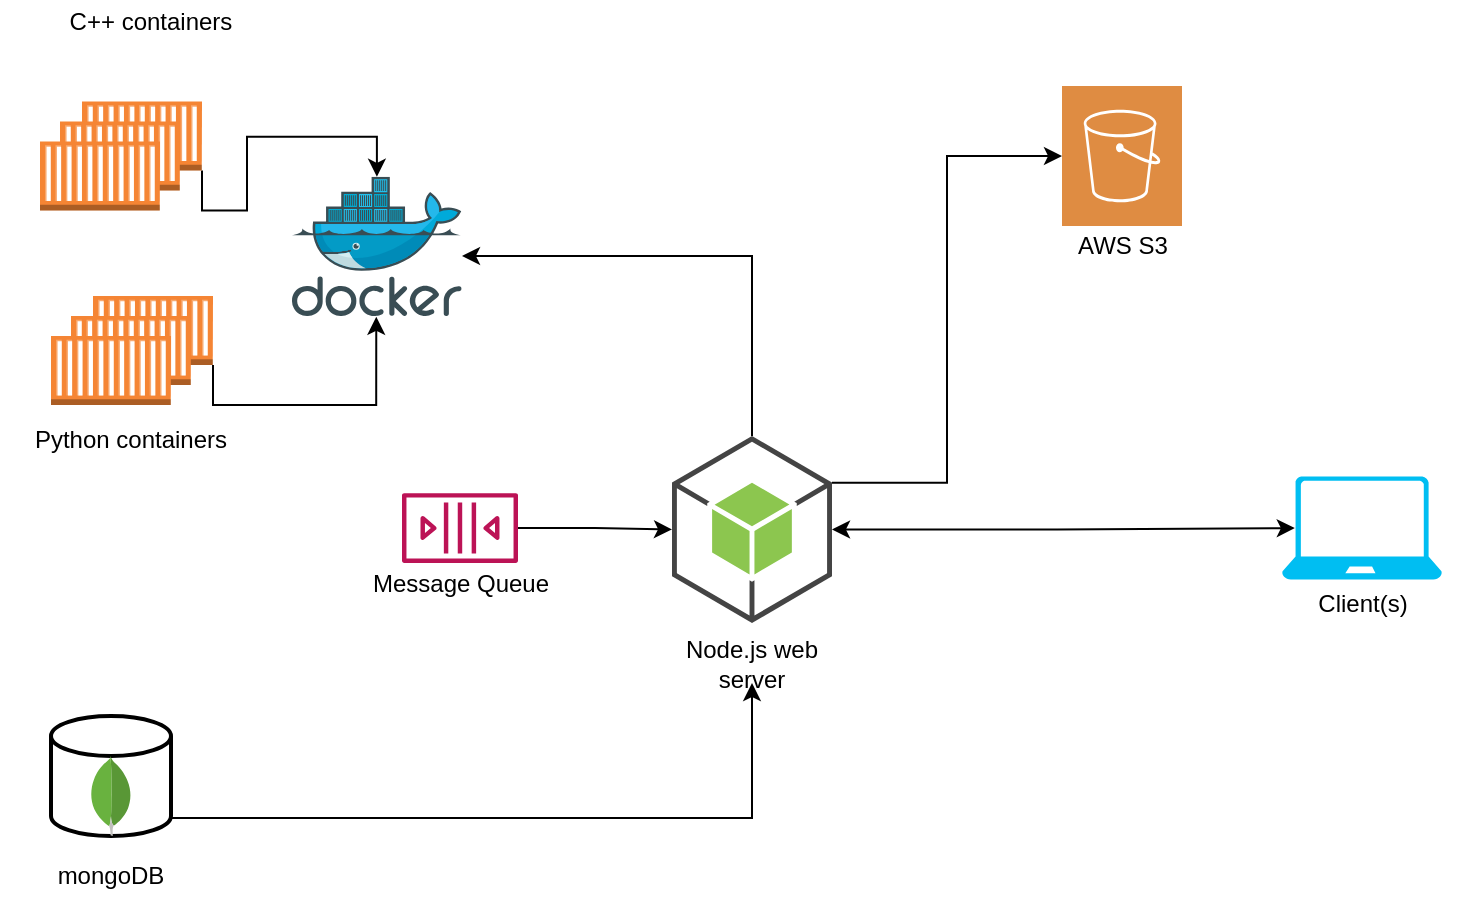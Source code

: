 <mxfile version="14.9.8" type="device"><diagram id="x5cSOFsko-nGKsfiP68E" name="Page-1"><mxGraphModel dx="1240" dy="711" grid="1" gridSize="10" guides="1" tooltips="1" connect="1" arrows="1" fold="1" page="1" pageScale="1" pageWidth="827" pageHeight="1169" math="0" shadow="0"><root><mxCell id="0"/><mxCell id="1" parent="0"/><mxCell id="LyCfUYQ2TqVl-GMdpwWU-32" style="edgeStyle=orthogonalEdgeStyle;rounded=0;orthogonalLoop=1;jettySize=auto;html=1;exitX=0.5;exitY=0;exitDx=0;exitDy=0;exitPerimeter=0;entryX=1.002;entryY=0.569;entryDx=0;entryDy=0;entryPerimeter=0;" edge="1" parent="1" source="LyCfUYQ2TqVl-GMdpwWU-1" target="LyCfUYQ2TqVl-GMdpwWU-5"><mxGeometry relative="1" as="geometry"/></mxCell><mxCell id="LyCfUYQ2TqVl-GMdpwWU-35" style="edgeStyle=orthogonalEdgeStyle;rounded=0;orthogonalLoop=1;jettySize=auto;html=1;exitX=1;exitY=0.25;exitDx=0;exitDy=0;exitPerimeter=0;entryX=0;entryY=0.5;entryDx=0;entryDy=0;entryPerimeter=0;" edge="1" parent="1" source="LyCfUYQ2TqVl-GMdpwWU-1" target="LyCfUYQ2TqVl-GMdpwWU-11"><mxGeometry relative="1" as="geometry"/></mxCell><mxCell id="LyCfUYQ2TqVl-GMdpwWU-38" style="edgeStyle=orthogonalEdgeStyle;rounded=0;orthogonalLoop=1;jettySize=auto;html=1;exitX=1;exitY=0.5;exitDx=0;exitDy=0;exitPerimeter=0;entryX=0.08;entryY=0.5;entryDx=0;entryDy=0;entryPerimeter=0;startArrow=classic;startFill=1;" edge="1" parent="1" source="LyCfUYQ2TqVl-GMdpwWU-1" target="LyCfUYQ2TqVl-GMdpwWU-36"><mxGeometry relative="1" as="geometry"/></mxCell><mxCell id="LyCfUYQ2TqVl-GMdpwWU-1" value="" style="outlineConnect=0;dashed=0;verticalLabelPosition=bottom;verticalAlign=top;align=center;html=1;shape=mxgraph.aws3.android;fillColor=#8CC64F;gradientColor=none;" vertex="1" parent="1"><mxGeometry x="365" y="240" width="80" height="93.5" as="geometry"/></mxCell><mxCell id="LyCfUYQ2TqVl-GMdpwWU-2" value="Node.js web server" style="text;html=1;strokeColor=none;fillColor=none;align=center;verticalAlign=middle;whiteSpace=wrap;rounded=0;" vertex="1" parent="1"><mxGeometry x="360" y="343.5" width="90" height="20" as="geometry"/></mxCell><mxCell id="LyCfUYQ2TqVl-GMdpwWU-29" style="edgeStyle=orthogonalEdgeStyle;rounded=0;orthogonalLoop=1;jettySize=auto;html=1;exitX=1;exitY=0.85;exitDx=0;exitDy=0;exitPerimeter=0;entryX=0.5;entryY=1;entryDx=0;entryDy=0;" edge="1" parent="1" source="LyCfUYQ2TqVl-GMdpwWU-3" target="LyCfUYQ2TqVl-GMdpwWU-2"><mxGeometry relative="1" as="geometry"/></mxCell><mxCell id="LyCfUYQ2TqVl-GMdpwWU-3" value="" style="strokeWidth=2;html=1;shape=mxgraph.flowchart.database;whiteSpace=wrap;" vertex="1" parent="1"><mxGeometry x="54.5" y="380" width="60" height="60" as="geometry"/></mxCell><mxCell id="LyCfUYQ2TqVl-GMdpwWU-5" value="" style="aspect=fixed;html=1;points=[];align=center;image;fontSize=12;image=img/lib/mscae/Docker.svg;" vertex="1" parent="1"><mxGeometry x="174.95" y="110.4" width="84.88" height="69.6" as="geometry"/></mxCell><mxCell id="LyCfUYQ2TqVl-GMdpwWU-33" style="edgeStyle=orthogonalEdgeStyle;rounded=0;orthogonalLoop=1;jettySize=auto;html=1;entryX=0;entryY=0.5;entryDx=0;entryDy=0;entryPerimeter=0;" edge="1" parent="1" source="LyCfUYQ2TqVl-GMdpwWU-6" target="LyCfUYQ2TqVl-GMdpwWU-1"><mxGeometry relative="1" as="geometry"/></mxCell><mxCell id="LyCfUYQ2TqVl-GMdpwWU-6" value="" style="outlineConnect=0;fontColor=#232F3E;gradientColor=none;fillColor=#BC1356;strokeColor=none;dashed=0;verticalLabelPosition=bottom;verticalAlign=top;align=center;html=1;fontSize=12;fontStyle=0;aspect=fixed;pointerEvents=1;shape=mxgraph.aws4.queue;" vertex="1" parent="1"><mxGeometry x="230" y="268.55" width="58" height="34.95" as="geometry"/></mxCell><mxCell id="LyCfUYQ2TqVl-GMdpwWU-8" value="Message Queue" style="text;html=1;strokeColor=none;fillColor=none;align=center;verticalAlign=middle;whiteSpace=wrap;rounded=0;" vertex="1" parent="1"><mxGeometry x="203.5" y="303.5" width="111" height="20" as="geometry"/></mxCell><mxCell id="LyCfUYQ2TqVl-GMdpwWU-9" value="" style="dashed=0;outlineConnect=0;html=1;align=center;labelPosition=center;verticalLabelPosition=bottom;verticalAlign=top;shape=mxgraph.weblogos.mongodb" vertex="1" parent="1"><mxGeometry x="73.95" y="400" width="21.1" height="40" as="geometry"/></mxCell><mxCell id="LyCfUYQ2TqVl-GMdpwWU-10" value="mongoDB" style="text;html=1;strokeColor=none;fillColor=none;align=center;verticalAlign=middle;whiteSpace=wrap;rounded=0;" vertex="1" parent="1"><mxGeometry x="29" y="450" width="111" height="20" as="geometry"/></mxCell><mxCell id="LyCfUYQ2TqVl-GMdpwWU-11" value="" style="pointerEvents=1;shadow=0;dashed=0;html=1;strokeColor=none;fillColor=#DF8C42;labelPosition=center;verticalLabelPosition=bottom;verticalAlign=top;align=center;outlineConnect=0;shape=mxgraph.veeam2.aws_s3;" vertex="1" parent="1"><mxGeometry x="560" y="65" width="60" height="70" as="geometry"/></mxCell><mxCell id="LyCfUYQ2TqVl-GMdpwWU-12" value="AWS S3" style="text;html=1;strokeColor=none;fillColor=none;align=center;verticalAlign=middle;whiteSpace=wrap;rounded=0;" vertex="1" parent="1"><mxGeometry x="534.5" y="135" width="111" height="20" as="geometry"/></mxCell><mxCell id="LyCfUYQ2TqVl-GMdpwWU-16" value="" style="shape=image;html=1;verticalAlign=top;verticalLabelPosition=bottom;labelBackgroundColor=#ffffff;imageAspect=0;aspect=fixed;image=https://cdn4.iconfinder.com/data/icons/logos-brands-in-colors/404/c_logo-128.png" vertex="1" parent="1"><mxGeometry x="80" y="42.75" width="40" height="40" as="geometry"/></mxCell><mxCell id="LyCfUYQ2TqVl-GMdpwWU-27" style="edgeStyle=orthogonalEdgeStyle;rounded=0;orthogonalLoop=1;jettySize=auto;html=1;exitX=1;exitY=1;exitDx=0;exitDy=0;exitPerimeter=0;" edge="1" parent="1" source="LyCfUYQ2TqVl-GMdpwWU-17" target="LyCfUYQ2TqVl-GMdpwWU-5"><mxGeometry relative="1" as="geometry"/></mxCell><mxCell id="LyCfUYQ2TqVl-GMdpwWU-17" value="" style="outlineConnect=0;dashed=0;verticalLabelPosition=bottom;verticalAlign=top;align=center;html=1;shape=mxgraph.aws3.ec2_compute_container;fillColor=#F58534;gradientColor=none;" vertex="1" parent="1"><mxGeometry x="70" y="72.75" width="60" height="34.5" as="geometry"/></mxCell><mxCell id="LyCfUYQ2TqVl-GMdpwWU-18" value="" style="shape=image;html=1;verticalAlign=top;verticalLabelPosition=bottom;labelBackgroundColor=#ffffff;imageAspect=0;aspect=fixed;image=https://cdn4.iconfinder.com/data/icons/logos-and-brands/512/267_Python_logo-128.png" vertex="1" parent="1"><mxGeometry x="87.5" y="140" width="38" height="38" as="geometry"/></mxCell><mxCell id="LyCfUYQ2TqVl-GMdpwWU-20" value="" style="outlineConnect=0;dashed=0;verticalLabelPosition=bottom;verticalAlign=top;align=center;html=1;shape=mxgraph.aws3.ec2_compute_container;fillColor=#F58534;gradientColor=none;" vertex="1" parent="1"><mxGeometry x="59" y="82.75" width="60" height="34.5" as="geometry"/></mxCell><mxCell id="LyCfUYQ2TqVl-GMdpwWU-21" value="" style="outlineConnect=0;dashed=0;verticalLabelPosition=bottom;verticalAlign=top;align=center;html=1;shape=mxgraph.aws3.ec2_compute_container;fillColor=#F58534;gradientColor=none;" vertex="1" parent="1"><mxGeometry x="49" y="92.75" width="60" height="34.5" as="geometry"/></mxCell><mxCell id="LyCfUYQ2TqVl-GMdpwWU-28" style="edgeStyle=orthogonalEdgeStyle;rounded=0;orthogonalLoop=1;jettySize=auto;html=1;exitX=1;exitY=1;exitDx=0;exitDy=0;exitPerimeter=0;entryX=0.497;entryY=1.006;entryDx=0;entryDy=0;entryPerimeter=0;" edge="1" parent="1" source="LyCfUYQ2TqVl-GMdpwWU-22" target="LyCfUYQ2TqVl-GMdpwWU-5"><mxGeometry relative="1" as="geometry"/></mxCell><mxCell id="LyCfUYQ2TqVl-GMdpwWU-22" value="" style="outlineConnect=0;dashed=0;verticalLabelPosition=bottom;verticalAlign=top;align=center;html=1;shape=mxgraph.aws3.ec2_compute_container;fillColor=#F58534;gradientColor=none;" vertex="1" parent="1"><mxGeometry x="75.5" y="170" width="60" height="34.5" as="geometry"/></mxCell><mxCell id="LyCfUYQ2TqVl-GMdpwWU-23" value="" style="outlineConnect=0;dashed=0;verticalLabelPosition=bottom;verticalAlign=top;align=center;html=1;shape=mxgraph.aws3.ec2_compute_container;fillColor=#F58534;gradientColor=none;" vertex="1" parent="1"><mxGeometry x="64.5" y="180" width="60" height="34.5" as="geometry"/></mxCell><mxCell id="LyCfUYQ2TqVl-GMdpwWU-24" value="" style="outlineConnect=0;dashed=0;verticalLabelPosition=bottom;verticalAlign=top;align=center;html=1;shape=mxgraph.aws3.ec2_compute_container;fillColor=#F58534;gradientColor=none;" vertex="1" parent="1"><mxGeometry x="54.5" y="190" width="60" height="34.5" as="geometry"/></mxCell><mxCell id="LyCfUYQ2TqVl-GMdpwWU-25" value="C++ containers" style="text;html=1;strokeColor=none;fillColor=none;align=center;verticalAlign=middle;whiteSpace=wrap;rounded=0;" vertex="1" parent="1"><mxGeometry x="49" y="22.75" width="111" height="20" as="geometry"/></mxCell><mxCell id="LyCfUYQ2TqVl-GMdpwWU-26" value="Python containers" style="text;html=1;strokeColor=none;fillColor=none;align=center;verticalAlign=middle;whiteSpace=wrap;rounded=0;" vertex="1" parent="1"><mxGeometry x="39" y="232.05" width="111" height="20" as="geometry"/></mxCell><mxCell id="LyCfUYQ2TqVl-GMdpwWU-36" value="" style="verticalLabelPosition=bottom;html=1;verticalAlign=top;align=center;strokeColor=none;fillColor=#00BEF2;shape=mxgraph.azure.laptop;pointerEvents=1;" vertex="1" parent="1"><mxGeometry x="670" y="260.3" width="80" height="51.45" as="geometry"/></mxCell><mxCell id="LyCfUYQ2TqVl-GMdpwWU-37" value="Client(s)" style="text;html=1;strokeColor=none;fillColor=none;align=center;verticalAlign=middle;whiteSpace=wrap;rounded=0;" vertex="1" parent="1"><mxGeometry x="654.5" y="313.5" width="111" height="20" as="geometry"/></mxCell></root></mxGraphModel></diagram></mxfile>